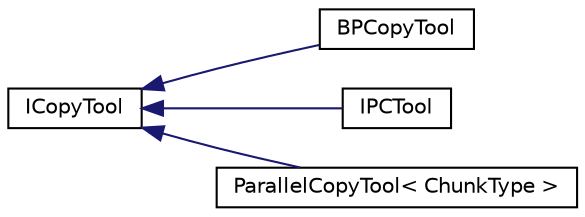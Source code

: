 digraph "Graphical Class Hierarchy"
{
 // LATEX_PDF_SIZE
  edge [fontname="Helvetica",fontsize="10",labelfontname="Helvetica",labelfontsize="10"];
  node [fontname="Helvetica",fontsize="10",shape=record];
  rankdir="LR";
  Node0 [label="ICopyTool",height=0.2,width=0.4,color="black", fillcolor="white", style="filled",URL="$classICopyTool.html",tooltip="An interface of a CopyTool."];
  Node0 -> Node1 [dir="back",color="midnightblue",fontsize="10",style="solid",fontname="Helvetica"];
  Node1 [label="BPCopyTool",height=0.2,width=0.4,color="black", fillcolor="white", style="filled",URL="$classBPCopyTool.html",tooltip=" "];
  Node0 -> Node2 [dir="back",color="midnightblue",fontsize="10",style="solid",fontname="Helvetica"];
  Node2 [label="IPCTool",height=0.2,width=0.4,color="black", fillcolor="white", style="filled",URL="$classIPCTool.html",tooltip=" "];
  Node0 -> Node3 [dir="back",color="midnightblue",fontsize="10",style="solid",fontname="Helvetica"];
  Node3 [label="ParallelCopyTool\< ChunkType \>",height=0.2,width=0.4,color="black", fillcolor="white", style="filled",URL="$classParallelCopyTool.html",tooltip=" "];
}
